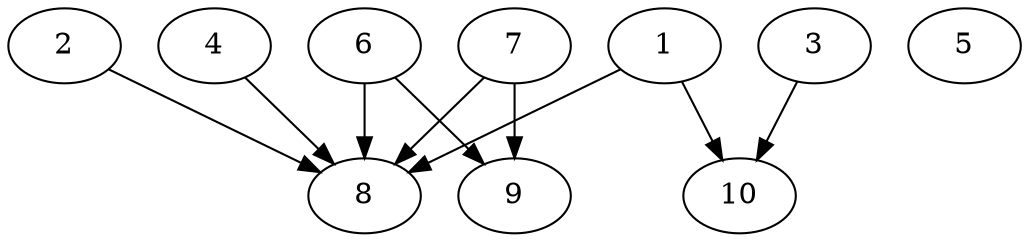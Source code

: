 // DAG automatically generated by daggen at Thu Oct  3 13:58:05 2019
// ./daggen --dot -n 10 --ccr 0.4 --fat 0.9 --regular 0.9 --density 0.7 --mindata 5242880 --maxdata 52428800 
digraph G {
  1 [size="98895360", alpha="0.09", expect_size="39558144"] 
  1 -> 8 [size ="39558144"]
  1 -> 10 [size ="39558144"]
  2 [size="123430400", alpha="0.19", expect_size="49372160"] 
  2 -> 8 [size ="49372160"]
  3 [size="22328320", alpha="0.09", expect_size="8931328"] 
  3 -> 10 [size ="8931328"]
  4 [size="37903360", alpha="0.09", expect_size="15161344"] 
  4 -> 8 [size ="15161344"]
  5 [size="32012800", alpha="0.08", expect_size="12805120"] 
  6 [size="37619200", alpha="0.06", expect_size="15047680"] 
  6 -> 8 [size ="15047680"]
  6 -> 9 [size ="15047680"]
  7 [size="103567360", alpha="0.07", expect_size="41426944"] 
  7 -> 8 [size ="41426944"]
  7 -> 9 [size ="41426944"]
  8 [size="52049920", alpha="0.17", expect_size="20819968"] 
  9 [size="119334400", alpha="0.16", expect_size="47733760"] 
  10 [size="100689920", alpha="0.11", expect_size="40275968"] 
}
